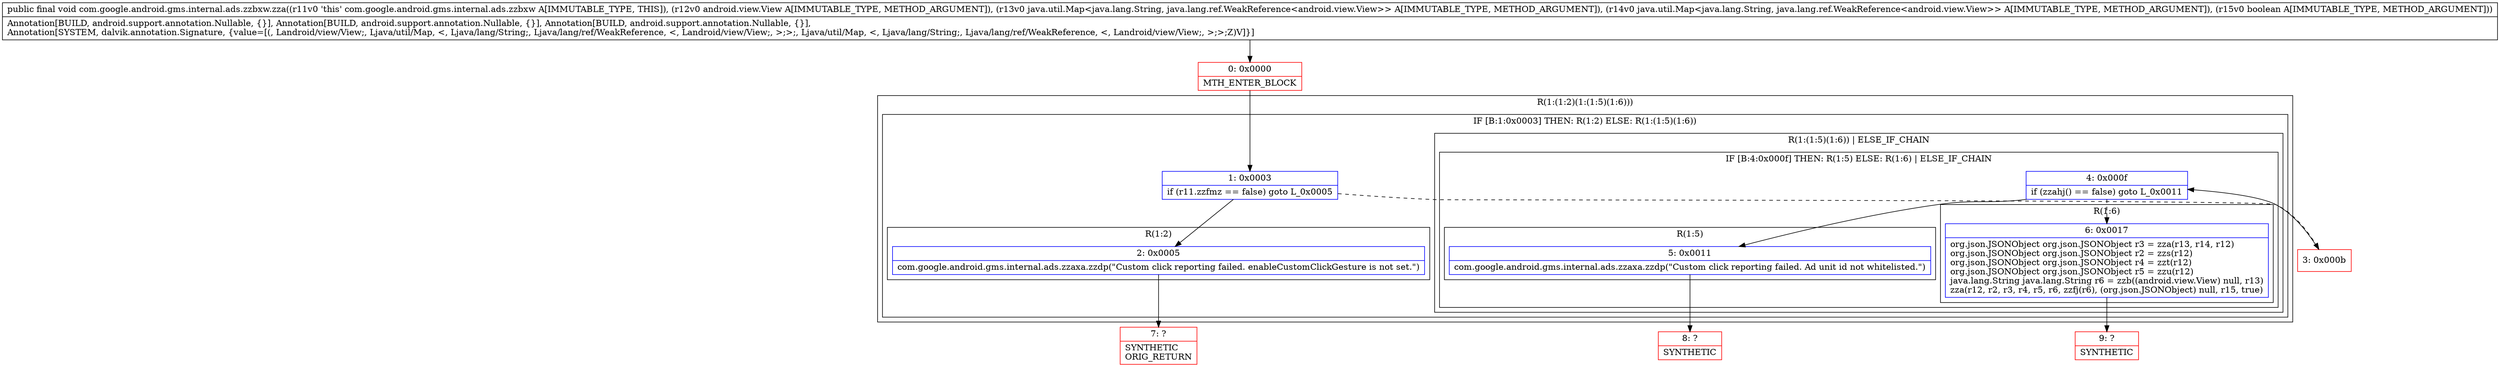 digraph "CFG forcom.google.android.gms.internal.ads.zzbxw.zza(Landroid\/view\/View;Ljava\/util\/Map;Ljava\/util\/Map;Z)V" {
subgraph cluster_Region_388066522 {
label = "R(1:(1:2)(1:(1:5)(1:6)))";
node [shape=record,color=blue];
subgraph cluster_IfRegion_811672775 {
label = "IF [B:1:0x0003] THEN: R(1:2) ELSE: R(1:(1:5)(1:6))";
node [shape=record,color=blue];
Node_1 [shape=record,label="{1\:\ 0x0003|if (r11.zzfmz == false) goto L_0x0005\l}"];
subgraph cluster_Region_1090517667 {
label = "R(1:2)";
node [shape=record,color=blue];
Node_2 [shape=record,label="{2\:\ 0x0005|com.google.android.gms.internal.ads.zzaxa.zzdp(\"Custom click reporting failed. enableCustomClickGesture is not set.\")\l}"];
}
subgraph cluster_Region_2128515946 {
label = "R(1:(1:5)(1:6)) | ELSE_IF_CHAIN\l";
node [shape=record,color=blue];
subgraph cluster_IfRegion_1652910039 {
label = "IF [B:4:0x000f] THEN: R(1:5) ELSE: R(1:6) | ELSE_IF_CHAIN\l";
node [shape=record,color=blue];
Node_4 [shape=record,label="{4\:\ 0x000f|if (zzahj() == false) goto L_0x0011\l}"];
subgraph cluster_Region_1534799964 {
label = "R(1:5)";
node [shape=record,color=blue];
Node_5 [shape=record,label="{5\:\ 0x0011|com.google.android.gms.internal.ads.zzaxa.zzdp(\"Custom click reporting failed. Ad unit id not whitelisted.\")\l}"];
}
subgraph cluster_Region_689363356 {
label = "R(1:6)";
node [shape=record,color=blue];
Node_6 [shape=record,label="{6\:\ 0x0017|org.json.JSONObject org.json.JSONObject r3 = zza(r13, r14, r12)\lorg.json.JSONObject org.json.JSONObject r2 = zzs(r12)\lorg.json.JSONObject org.json.JSONObject r4 = zzt(r12)\lorg.json.JSONObject org.json.JSONObject r5 = zzu(r12)\ljava.lang.String java.lang.String r6 = zzb((android.view.View) null, r13)\lzza(r12, r2, r3, r4, r5, r6, zzfj(r6), (org.json.JSONObject) null, r15, true)\l}"];
}
}
}
}
}
Node_0 [shape=record,color=red,label="{0\:\ 0x0000|MTH_ENTER_BLOCK\l}"];
Node_3 [shape=record,color=red,label="{3\:\ 0x000b}"];
Node_7 [shape=record,color=red,label="{7\:\ ?|SYNTHETIC\lORIG_RETURN\l}"];
Node_8 [shape=record,color=red,label="{8\:\ ?|SYNTHETIC\l}"];
Node_9 [shape=record,color=red,label="{9\:\ ?|SYNTHETIC\l}"];
MethodNode[shape=record,label="{public final void com.google.android.gms.internal.ads.zzbxw.zza((r11v0 'this' com.google.android.gms.internal.ads.zzbxw A[IMMUTABLE_TYPE, THIS]), (r12v0 android.view.View A[IMMUTABLE_TYPE, METHOD_ARGUMENT]), (r13v0 java.util.Map\<java.lang.String, java.lang.ref.WeakReference\<android.view.View\>\> A[IMMUTABLE_TYPE, METHOD_ARGUMENT]), (r14v0 java.util.Map\<java.lang.String, java.lang.ref.WeakReference\<android.view.View\>\> A[IMMUTABLE_TYPE, METHOD_ARGUMENT]), (r15v0 boolean A[IMMUTABLE_TYPE, METHOD_ARGUMENT]))  | Annotation[BUILD, android.support.annotation.Nullable, \{\}], Annotation[BUILD, android.support.annotation.Nullable, \{\}], Annotation[BUILD, android.support.annotation.Nullable, \{\}], \lAnnotation[SYSTEM, dalvik.annotation.Signature, \{value=[(, Landroid\/view\/View;, Ljava\/util\/Map, \<, Ljava\/lang\/String;, Ljava\/lang\/ref\/WeakReference, \<, Landroid\/view\/View;, \>;\>;, Ljava\/util\/Map, \<, Ljava\/lang\/String;, Ljava\/lang\/ref\/WeakReference, \<, Landroid\/view\/View;, \>;\>;Z)V]\}]\l}"];
MethodNode -> Node_0;
Node_1 -> Node_2;
Node_1 -> Node_3[style=dashed];
Node_2 -> Node_7;
Node_4 -> Node_5;
Node_4 -> Node_6[style=dashed];
Node_5 -> Node_8;
Node_6 -> Node_9;
Node_0 -> Node_1;
Node_3 -> Node_4;
}

